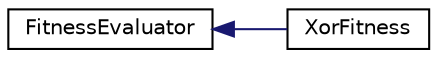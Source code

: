 digraph "Graphical Class Hierarchy"
{
  edge [fontname="Helvetica",fontsize="10",labelfontname="Helvetica",labelfontsize="10"];
  node [fontname="Helvetica",fontsize="10",shape=record];
  rankdir="LR";
  Node1 [label="FitnessEvaluator",height=0.2,width=0.4,color="black", fillcolor="white", style="filled",URL="$classFitnessEvaluator.html"];
  Node1 -> Node2 [dir="back",color="midnightblue",fontsize="10",style="solid",fontname="Helvetica"];
  Node2 [label="XorFitness",height=0.2,width=0.4,color="black", fillcolor="white", style="filled",URL="$classXorFitness.html"];
}
